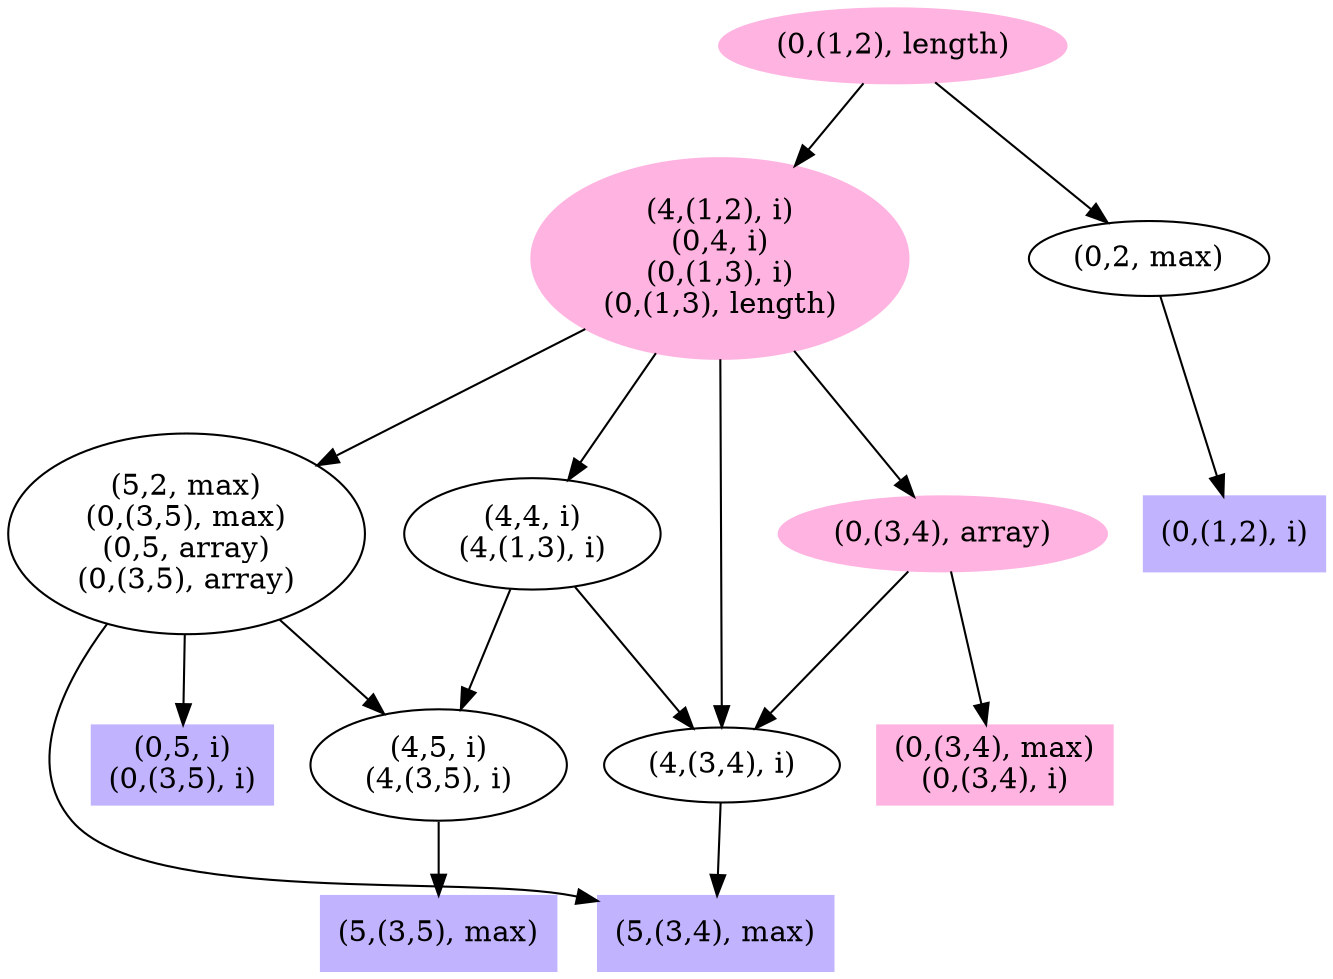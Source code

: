 digraph { 
0 [shape=box,style=filled,color=".7 .3 1.0",label="(0,5, i)\n(0,(3,5), i)"];
1 [shape=box,style=filled,color=".7 .3 1.0",label="(5,(3,5), max)"];
2 [shape=box,style=filled,color=".7 .3 1.0",label="(5,(3,4), max)"];
3 [label="(4,5, i)\n(4,(3,5), i)"];
4 [label="(5,2, max)\n(0,(3,5), max)\n(0,5, array)\n(0,(3,5), array)"];
5 [shape=box,style=filled,color=".9 .3 1.0",label="(0,(3,4), max)\n(0,(3,4), i)"];
6 [label="(4,(3,4), i)"];
7 [style=filled,color=".9 .3 1.0",label="(0,(3,4), array)"];
8 [label="(4,4, i)\n(4,(1,3), i)"];
9 [style=filled,color=".9 .3 1.0",label="(4,(1,2), i)\n(0,4, i)\n(0,(1,3), i)\n(0,(1,3), length)"];
10 [shape=box,style=filled,color=".7 .3 1.0",label="(0,(1,2), i)"];
11 [label="(0,2, max)"];
12 [style=filled,color=".9 .3 1.0",label="(0,(1,2), length)"];
3 -> 1;
4 -> 0;
4 -> 2;
4 -> 3;
6 -> 2;
7 -> 5;
7 -> 6;
8 -> 3;
8 -> 6;
9 -> 4;
9 -> 6;
9 -> 7;
9 -> 8;
11 -> 10;
12 -> 9;
12 -> 11;
}
